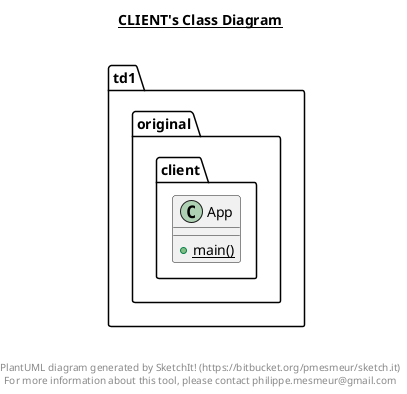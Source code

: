 @startuml

title __CLIENT's Class Diagram__\n

  namespace td1.original.client {
    class td1.original.client.App {
        {static} + main()
    }
  }
  



right footer


PlantUML diagram generated by SketchIt! (https://bitbucket.org/pmesmeur/sketch.it)
For more information about this tool, please contact philippe.mesmeur@gmail.com
endfooter

@enduml
